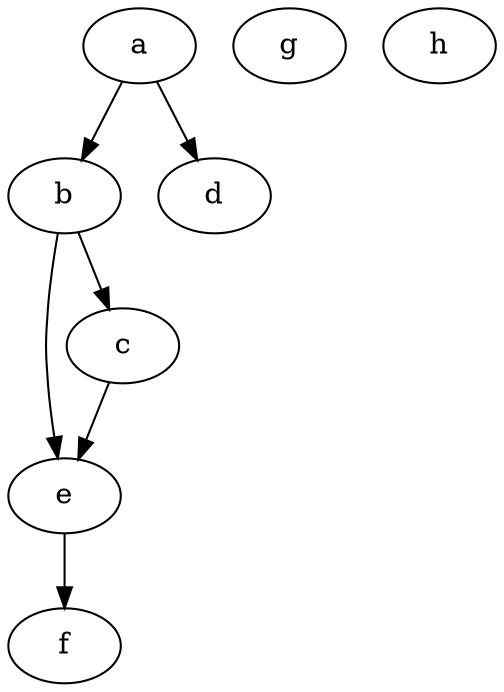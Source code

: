 strict digraph G {
  a;
  b;
  d;
  e;
  c;
  f;
  g;
  h;
  a -> b;
  a -> d;
  b -> e;
  b -> c;
  c -> e;
  e -> f;
}
